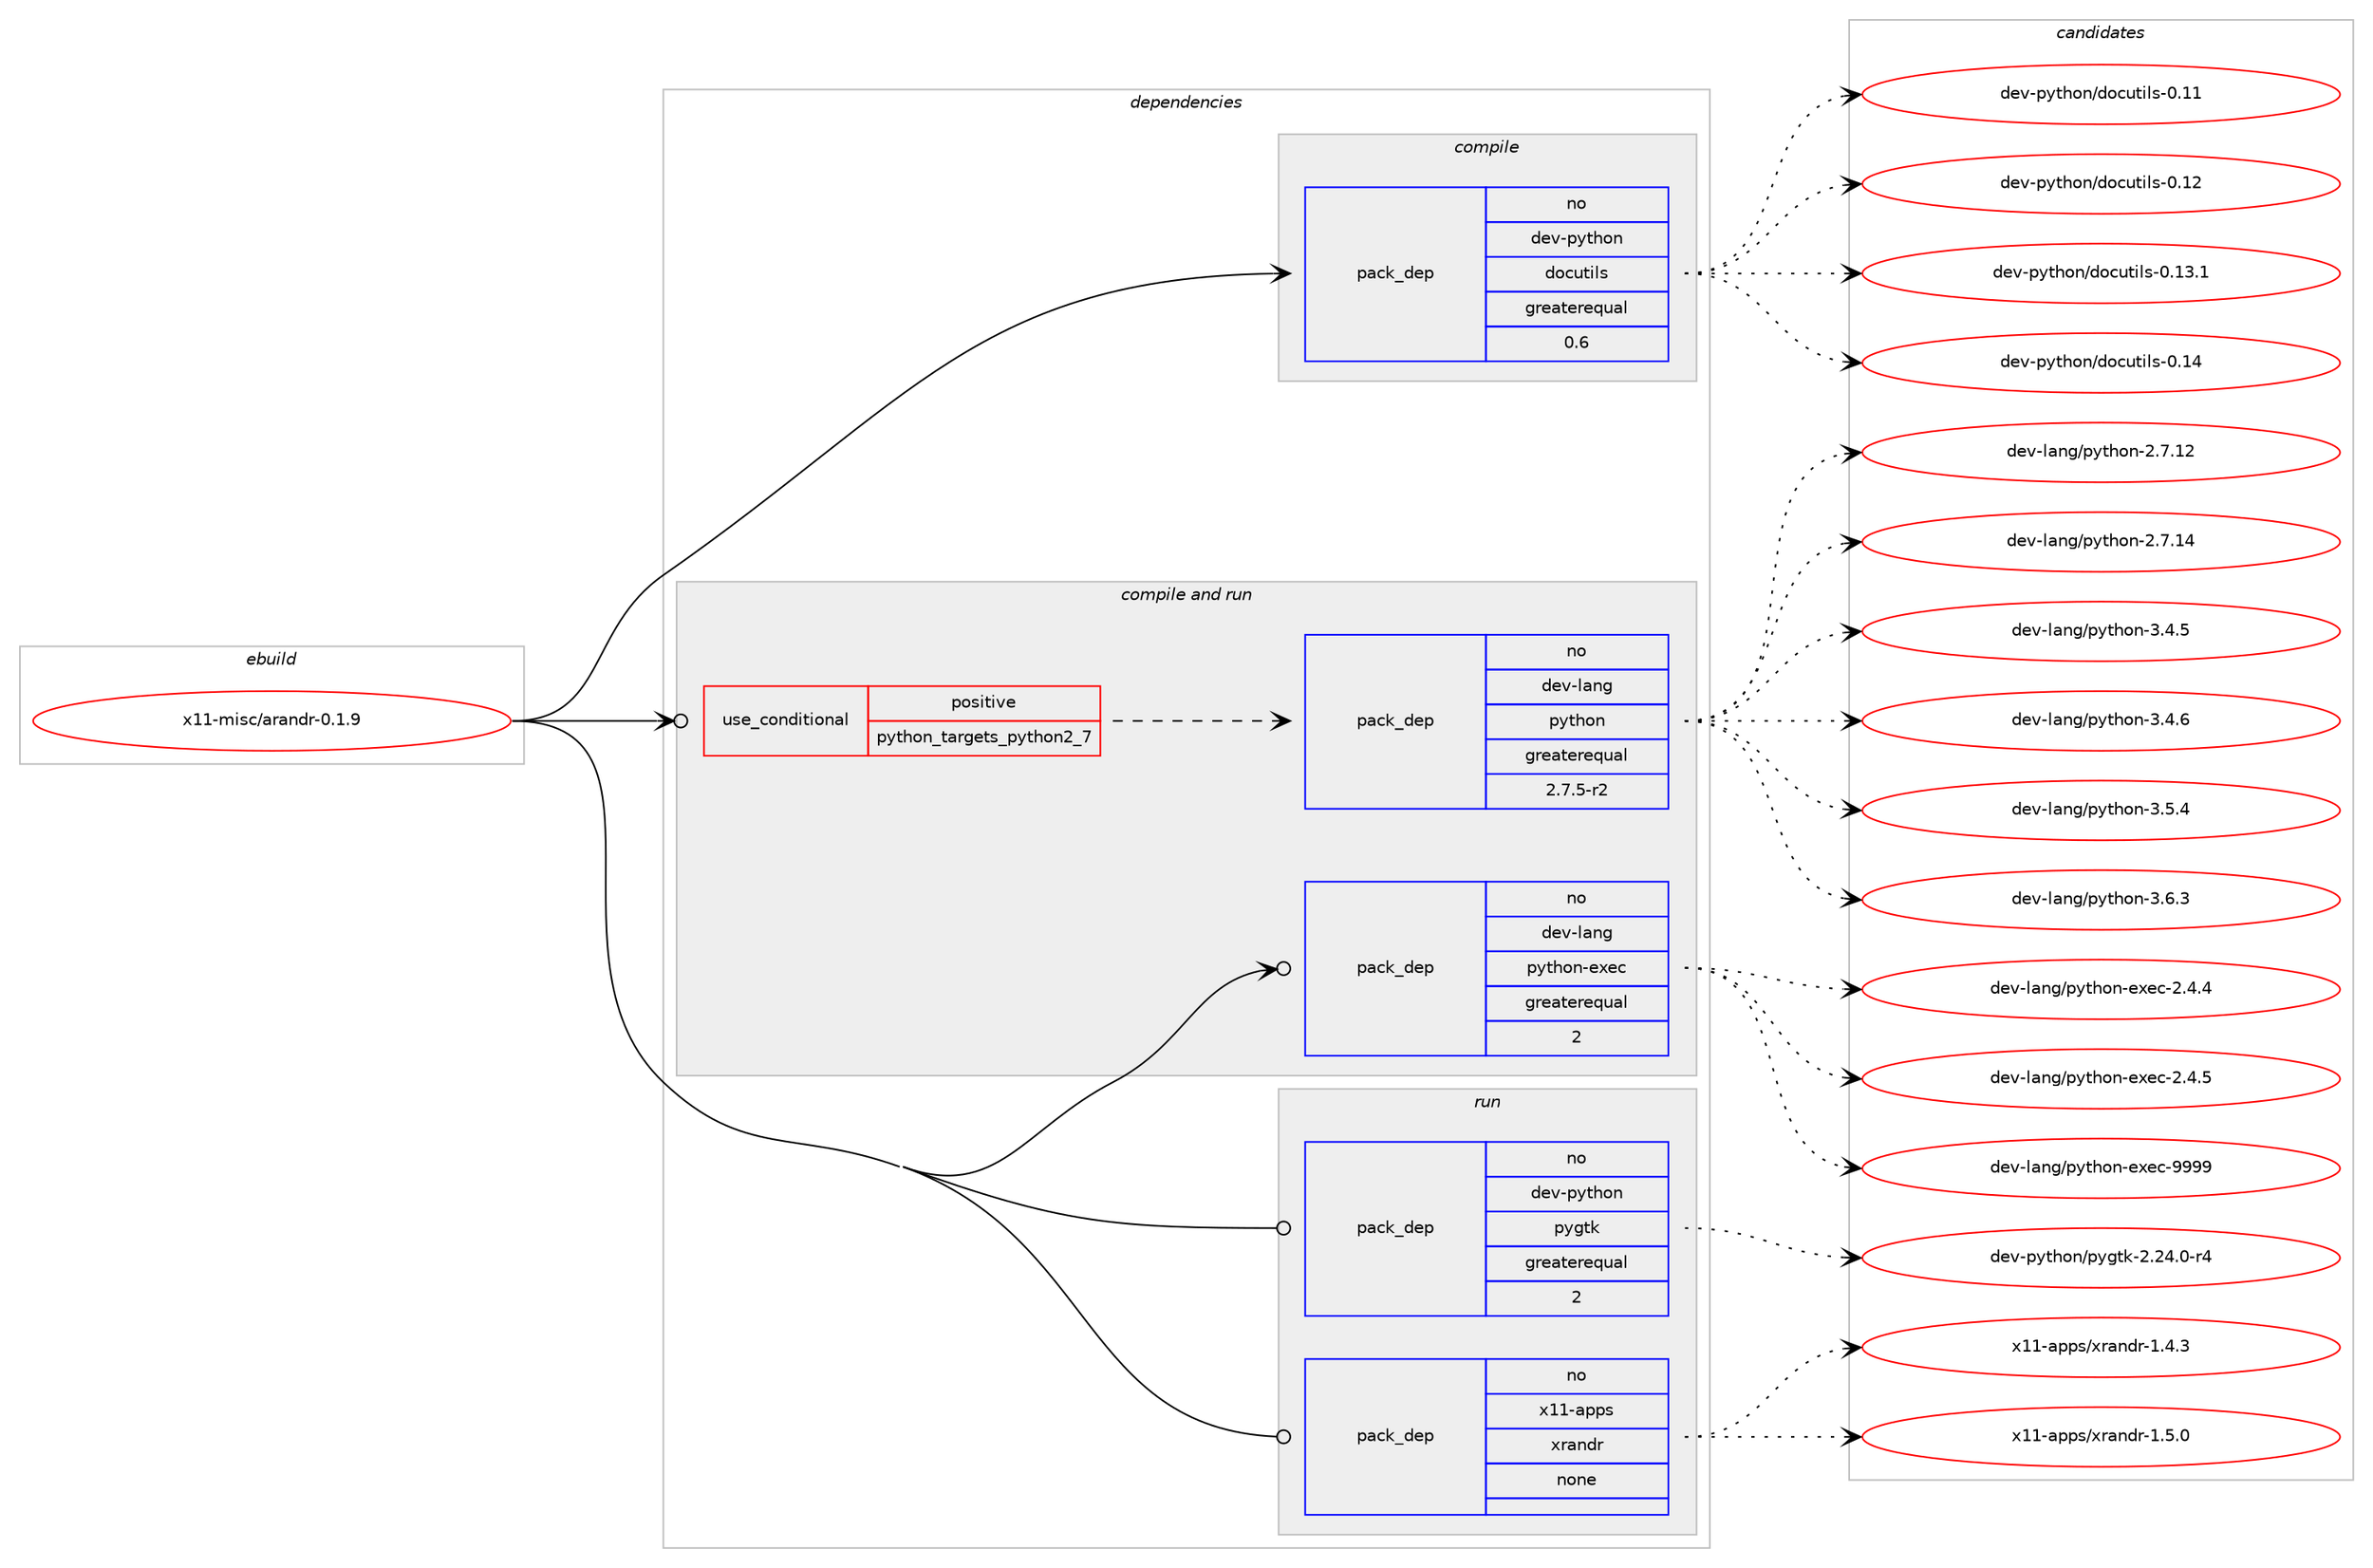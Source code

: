 digraph prolog {

# *************
# Graph options
# *************

newrank=true;
concentrate=true;
compound=true;
graph [rankdir=LR,fontname=Helvetica,fontsize=10,ranksep=1.5];#, ranksep=2.5, nodesep=0.2];
edge  [arrowhead=vee];
node  [fontname=Helvetica,fontsize=10];

# **********
# The ebuild
# **********

subgraph cluster_leftcol {
color=gray;
rank=same;
label=<<i>ebuild</i>>;
id [label="x11-misc/arandr-0.1.9", color=red, width=4, href="../x11-misc/arandr-0.1.9.svg"];
}

# ****************
# The dependencies
# ****************

subgraph cluster_midcol {
color=gray;
label=<<i>dependencies</i>>;
subgraph cluster_compile {
fillcolor="#eeeeee";
style=filled;
label=<<i>compile</i>>;
subgraph pack388838 {
dependency521627 [label=<<TABLE BORDER="0" CELLBORDER="1" CELLSPACING="0" CELLPADDING="4" WIDTH="220"><TR><TD ROWSPAN="6" CELLPADDING="30">pack_dep</TD></TR><TR><TD WIDTH="110">no</TD></TR><TR><TD>dev-python</TD></TR><TR><TD>docutils</TD></TR><TR><TD>greaterequal</TD></TR><TR><TD>0.6</TD></TR></TABLE>>, shape=none, color=blue];
}
id:e -> dependency521627:w [weight=20,style="solid",arrowhead="vee"];
}
subgraph cluster_compileandrun {
fillcolor="#eeeeee";
style=filled;
label=<<i>compile and run</i>>;
subgraph cond123014 {
dependency521628 [label=<<TABLE BORDER="0" CELLBORDER="1" CELLSPACING="0" CELLPADDING="4"><TR><TD ROWSPAN="3" CELLPADDING="10">use_conditional</TD></TR><TR><TD>positive</TD></TR><TR><TD>python_targets_python2_7</TD></TR></TABLE>>, shape=none, color=red];
subgraph pack388839 {
dependency521629 [label=<<TABLE BORDER="0" CELLBORDER="1" CELLSPACING="0" CELLPADDING="4" WIDTH="220"><TR><TD ROWSPAN="6" CELLPADDING="30">pack_dep</TD></TR><TR><TD WIDTH="110">no</TD></TR><TR><TD>dev-lang</TD></TR><TR><TD>python</TD></TR><TR><TD>greaterequal</TD></TR><TR><TD>2.7.5-r2</TD></TR></TABLE>>, shape=none, color=blue];
}
dependency521628:e -> dependency521629:w [weight=20,style="dashed",arrowhead="vee"];
}
id:e -> dependency521628:w [weight=20,style="solid",arrowhead="odotvee"];
subgraph pack388840 {
dependency521630 [label=<<TABLE BORDER="0" CELLBORDER="1" CELLSPACING="0" CELLPADDING="4" WIDTH="220"><TR><TD ROWSPAN="6" CELLPADDING="30">pack_dep</TD></TR><TR><TD WIDTH="110">no</TD></TR><TR><TD>dev-lang</TD></TR><TR><TD>python-exec</TD></TR><TR><TD>greaterequal</TD></TR><TR><TD>2</TD></TR></TABLE>>, shape=none, color=blue];
}
id:e -> dependency521630:w [weight=20,style="solid",arrowhead="odotvee"];
}
subgraph cluster_run {
fillcolor="#eeeeee";
style=filled;
label=<<i>run</i>>;
subgraph pack388841 {
dependency521631 [label=<<TABLE BORDER="0" CELLBORDER="1" CELLSPACING="0" CELLPADDING="4" WIDTH="220"><TR><TD ROWSPAN="6" CELLPADDING="30">pack_dep</TD></TR><TR><TD WIDTH="110">no</TD></TR><TR><TD>dev-python</TD></TR><TR><TD>pygtk</TD></TR><TR><TD>greaterequal</TD></TR><TR><TD>2</TD></TR></TABLE>>, shape=none, color=blue];
}
id:e -> dependency521631:w [weight=20,style="solid",arrowhead="odot"];
subgraph pack388842 {
dependency521632 [label=<<TABLE BORDER="0" CELLBORDER="1" CELLSPACING="0" CELLPADDING="4" WIDTH="220"><TR><TD ROWSPAN="6" CELLPADDING="30">pack_dep</TD></TR><TR><TD WIDTH="110">no</TD></TR><TR><TD>x11-apps</TD></TR><TR><TD>xrandr</TD></TR><TR><TD>none</TD></TR><TR><TD></TD></TR></TABLE>>, shape=none, color=blue];
}
id:e -> dependency521632:w [weight=20,style="solid",arrowhead="odot"];
}
}

# **************
# The candidates
# **************

subgraph cluster_choices {
rank=same;
color=gray;
label=<<i>candidates</i>>;

subgraph choice388838 {
color=black;
nodesep=1;
choice1001011184511212111610411111047100111991171161051081154548464949 [label="dev-python/docutils-0.11", color=red, width=4,href="../dev-python/docutils-0.11.svg"];
choice1001011184511212111610411111047100111991171161051081154548464950 [label="dev-python/docutils-0.12", color=red, width=4,href="../dev-python/docutils-0.12.svg"];
choice10010111845112121116104111110471001119911711610510811545484649514649 [label="dev-python/docutils-0.13.1", color=red, width=4,href="../dev-python/docutils-0.13.1.svg"];
choice1001011184511212111610411111047100111991171161051081154548464952 [label="dev-python/docutils-0.14", color=red, width=4,href="../dev-python/docutils-0.14.svg"];
dependency521627:e -> choice1001011184511212111610411111047100111991171161051081154548464949:w [style=dotted,weight="100"];
dependency521627:e -> choice1001011184511212111610411111047100111991171161051081154548464950:w [style=dotted,weight="100"];
dependency521627:e -> choice10010111845112121116104111110471001119911711610510811545484649514649:w [style=dotted,weight="100"];
dependency521627:e -> choice1001011184511212111610411111047100111991171161051081154548464952:w [style=dotted,weight="100"];
}
subgraph choice388839 {
color=black;
nodesep=1;
choice10010111845108971101034711212111610411111045504655464950 [label="dev-lang/python-2.7.12", color=red, width=4,href="../dev-lang/python-2.7.12.svg"];
choice10010111845108971101034711212111610411111045504655464952 [label="dev-lang/python-2.7.14", color=red, width=4,href="../dev-lang/python-2.7.14.svg"];
choice100101118451089711010347112121116104111110455146524653 [label="dev-lang/python-3.4.5", color=red, width=4,href="../dev-lang/python-3.4.5.svg"];
choice100101118451089711010347112121116104111110455146524654 [label="dev-lang/python-3.4.6", color=red, width=4,href="../dev-lang/python-3.4.6.svg"];
choice100101118451089711010347112121116104111110455146534652 [label="dev-lang/python-3.5.4", color=red, width=4,href="../dev-lang/python-3.5.4.svg"];
choice100101118451089711010347112121116104111110455146544651 [label="dev-lang/python-3.6.3", color=red, width=4,href="../dev-lang/python-3.6.3.svg"];
dependency521629:e -> choice10010111845108971101034711212111610411111045504655464950:w [style=dotted,weight="100"];
dependency521629:e -> choice10010111845108971101034711212111610411111045504655464952:w [style=dotted,weight="100"];
dependency521629:e -> choice100101118451089711010347112121116104111110455146524653:w [style=dotted,weight="100"];
dependency521629:e -> choice100101118451089711010347112121116104111110455146524654:w [style=dotted,weight="100"];
dependency521629:e -> choice100101118451089711010347112121116104111110455146534652:w [style=dotted,weight="100"];
dependency521629:e -> choice100101118451089711010347112121116104111110455146544651:w [style=dotted,weight="100"];
}
subgraph choice388840 {
color=black;
nodesep=1;
choice1001011184510897110103471121211161041111104510112010199455046524652 [label="dev-lang/python-exec-2.4.4", color=red, width=4,href="../dev-lang/python-exec-2.4.4.svg"];
choice1001011184510897110103471121211161041111104510112010199455046524653 [label="dev-lang/python-exec-2.4.5", color=red, width=4,href="../dev-lang/python-exec-2.4.5.svg"];
choice10010111845108971101034711212111610411111045101120101994557575757 [label="dev-lang/python-exec-9999", color=red, width=4,href="../dev-lang/python-exec-9999.svg"];
dependency521630:e -> choice1001011184510897110103471121211161041111104510112010199455046524652:w [style=dotted,weight="100"];
dependency521630:e -> choice1001011184510897110103471121211161041111104510112010199455046524653:w [style=dotted,weight="100"];
dependency521630:e -> choice10010111845108971101034711212111610411111045101120101994557575757:w [style=dotted,weight="100"];
}
subgraph choice388841 {
color=black;
nodesep=1;
choice1001011184511212111610411111047112121103116107455046505246484511452 [label="dev-python/pygtk-2.24.0-r4", color=red, width=4,href="../dev-python/pygtk-2.24.0-r4.svg"];
dependency521631:e -> choice1001011184511212111610411111047112121103116107455046505246484511452:w [style=dotted,weight="100"];
}
subgraph choice388842 {
color=black;
nodesep=1;
choice120494945971121121154712011497110100114454946524651 [label="x11-apps/xrandr-1.4.3", color=red, width=4,href="../x11-apps/xrandr-1.4.3.svg"];
choice120494945971121121154712011497110100114454946534648 [label="x11-apps/xrandr-1.5.0", color=red, width=4,href="../x11-apps/xrandr-1.5.0.svg"];
dependency521632:e -> choice120494945971121121154712011497110100114454946524651:w [style=dotted,weight="100"];
dependency521632:e -> choice120494945971121121154712011497110100114454946534648:w [style=dotted,weight="100"];
}
}

}

